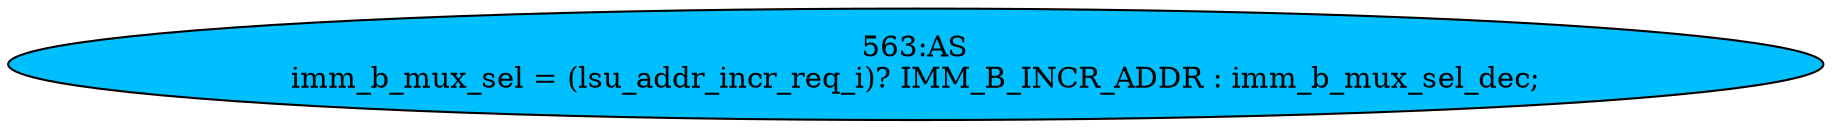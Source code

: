 strict digraph "" {
	node [label="\N"];
	"563:AS"	 [ast="<pyverilog.vparser.ast.Assign object at 0x7f2237101ad0>",
		def_var="['imm_b_mux_sel']",
		fillcolor=deepskyblue,
		label="563:AS
imm_b_mux_sel = (lsu_addr_incr_req_i)? IMM_B_INCR_ADDR : imm_b_mux_sel_dec;",
		statements="[]",
		style=filled,
		typ=Assign,
		use_var="['lsu_addr_incr_req_i', 'IMM_B_INCR_ADDR', 'imm_b_mux_sel_dec']"];
}
